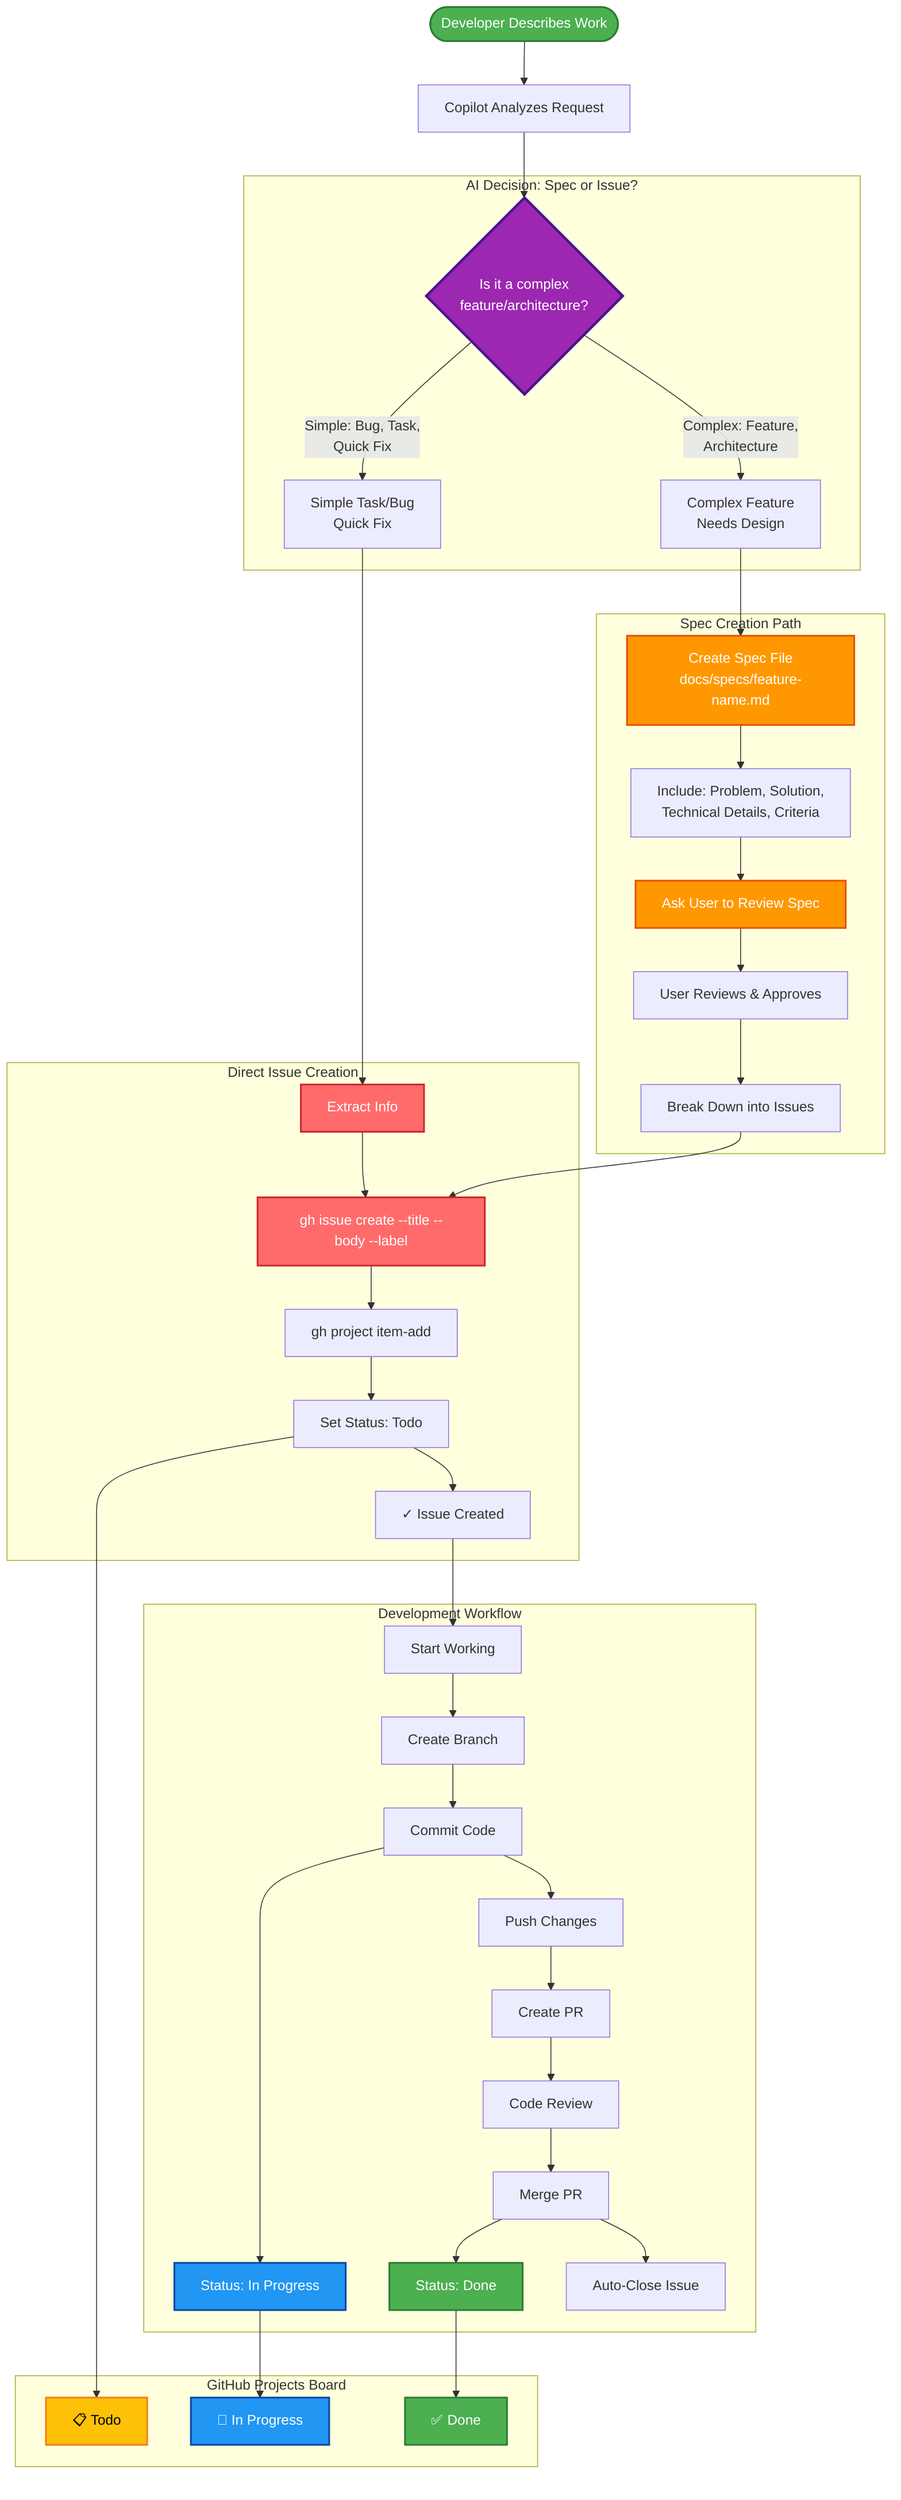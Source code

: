 graph TB
    START([Developer Describes Work])
    DESCRIBE[Copilot Analyzes Request]
    
    subgraph "AI Decision: Spec or Issue?"
        ANALYZE{Is it a complex<br/>feature/architecture?}
        SIMPLE[Simple Task/Bug<br/>Quick Fix]
        COMPLEX[Complex Feature<br/>Needs Design]
    end
    
    subgraph "Spec Creation Path"
        CREATE_SPEC[Create Spec File<br/>docs/specs/feature-name.md]
        SPEC_CONTENT[Include: Problem, Solution,<br/>Technical Details, Criteria]
        ASK_REVIEW[Ask User to Review Spec]
        USER_REVIEWS[User Reviews & Approves]
        BREAK_DOWN[Break Down into Issues]
    end
    
    subgraph "Direct Issue Creation"
        DETECT[Extract Info]
        CREATE[gh issue create --title --body --label]
        ADD_PROJECT[gh project item-add]
        SET_STATUS[Set Status: Todo]
        CONFIRM[✓ Issue Created]
    end
    
    subgraph "Development Workflow"
        START_WORK[Start Working]
        BRANCH[Create Branch]
        COMMIT[Commit Code]
        AUTO_STATUS_IP[Status: In Progress]
        PUSH[Push Changes]
        PR[Create PR]
        REVIEW[Code Review]
        MERGE[Merge PR]
        AUTO_STATUS_DONE[Status: Done]
        CLOSE[Auto-Close Issue]
    end
    
    subgraph "GitHub Projects Board"
        TODO[📋 Todo]
        INPROGRESS[🚧 In Progress]
        DONE[✅ Done]
    end
    
    START --> DESCRIBE
    DESCRIBE --> ANALYZE
    
    ANALYZE -->|Simple: Bug, Task,<br/>Quick Fix| SIMPLE
    ANALYZE -->|Complex: Feature,<br/>Architecture| COMPLEX
    
    SIMPLE --> DETECT
    DETECT --> CREATE
    CREATE --> ADD_PROJECT
    ADD_PROJECT --> SET_STATUS
    SET_STATUS --> TODO
    SET_STATUS --> CONFIRM
    
    COMPLEX --> CREATE_SPEC
    CREATE_SPEC --> SPEC_CONTENT
    SPEC_CONTENT --> ASK_REVIEW
    ASK_REVIEW --> USER_REVIEWS
    USER_REVIEWS --> BREAK_DOWN
    BREAK_DOWN --> CREATE
    
    CONFIRM --> START_WORK
    START_WORK --> BRANCH
    BRANCH --> COMMIT
    COMMIT --> AUTO_STATUS_IP
    AUTO_STATUS_IP --> INPROGRESS
    COMMIT --> PUSH
    PUSH --> PR
    PR --> REVIEW
    REVIEW --> MERGE
    MERGE --> AUTO_STATUS_DONE
    AUTO_STATUS_DONE --> DONE
    MERGE --> CLOSE
    
    style START fill:#4CAF50,stroke:#2E7D32,stroke-width:2px,color:#fff
    style ANALYZE fill:#9C27B0,stroke:#4A148C,stroke-width:3px,color:#fff
    style CREATE_SPEC fill:#FF9800,stroke:#E65100,stroke-width:2px,color:#fff
    style ASK_REVIEW fill:#FF9800,stroke:#E65100,stroke-width:2px,color:#fff
    style DETECT fill:#FF6B6B,stroke:#C92A2A,stroke-width:2px,color:#fff
    style CREATE fill:#FF6B6B,stroke:#C92A2A,stroke-width:2px,color:#fff
    style AUTO_STATUS_IP fill:#2196F3,stroke:#0D47A1,stroke-width:2px,color:#fff
    style AUTO_STATUS_DONE fill:#4CAF50,stroke:#2E7D32,stroke-width:2px,color:#fff
    style TODO fill:#FFC107,stroke:#F57F17,stroke-width:2px,color:#000
    style INPROGRESS fill:#2196F3,stroke:#0D47A1,stroke-width:2px,color:#fff
    style DONE fill:#4CAF50,stroke:#2E7D32,stroke-width:2px,color:#fff